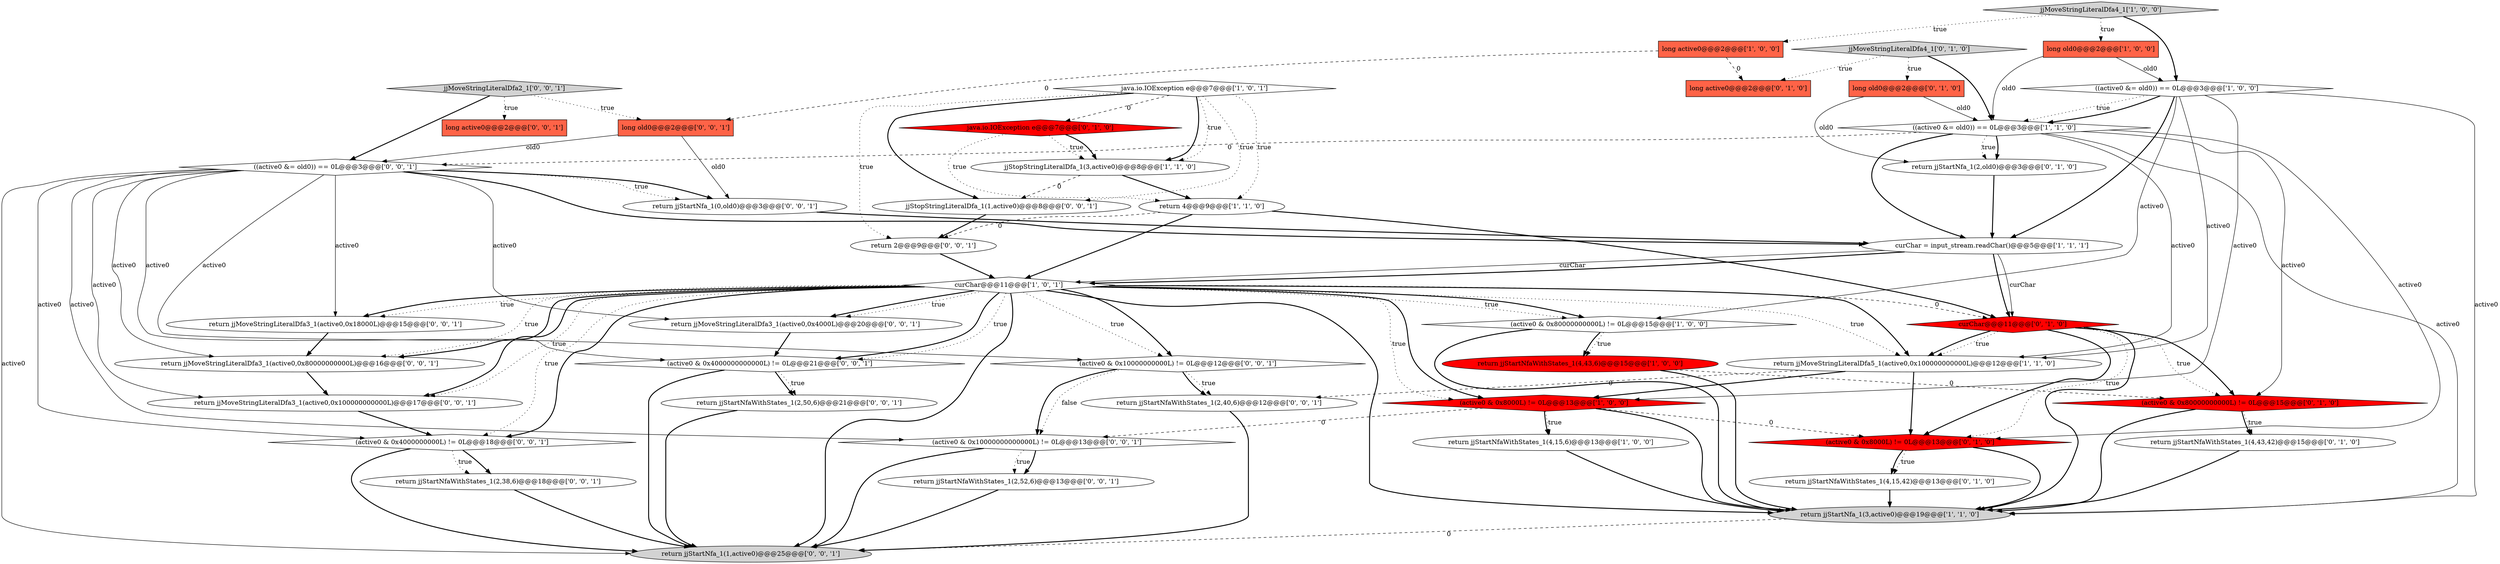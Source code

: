 digraph {
12 [style = filled, label = "return 4@@@9@@@['1', '1', '0']", fillcolor = white, shape = ellipse image = "AAA0AAABBB1BBB"];
25 [style = filled, label = "curChar@@@11@@@['0', '1', '0']", fillcolor = red, shape = diamond image = "AAA1AAABBB2BBB"];
21 [style = filled, label = "long active0@@@2@@@['0', '1', '0']", fillcolor = tomato, shape = box image = "AAA1AAABBB2BBB"];
45 [style = filled, label = "return jjMoveStringLiteralDfa3_1(active0,0x4000L)@@@20@@@['0', '0', '1']", fillcolor = white, shape = ellipse image = "AAA0AAABBB3BBB"];
22 [style = filled, label = "jjMoveStringLiteralDfa4_1['0', '1', '0']", fillcolor = lightgray, shape = diamond image = "AAA0AAABBB2BBB"];
42 [style = filled, label = "long old0@@@2@@@['0', '0', '1']", fillcolor = tomato, shape = box image = "AAA0AAABBB3BBB"];
33 [style = filled, label = "return jjMoveStringLiteralDfa3_1(active0,0x100000000000L)@@@17@@@['0', '0', '1']", fillcolor = white, shape = ellipse image = "AAA0AAABBB3BBB"];
1 [style = filled, label = "return jjStartNfa_1(3,active0)@@@19@@@['1', '1', '0']", fillcolor = lightgray, shape = ellipse image = "AAA0AAABBB1BBB"];
43 [style = filled, label = "return jjStartNfaWithStates_1(2,40,6)@@@12@@@['0', '0', '1']", fillcolor = white, shape = ellipse image = "AAA0AAABBB3BBB"];
8 [style = filled, label = "jjStopStringLiteralDfa_1(3,active0)@@@8@@@['1', '1', '0']", fillcolor = white, shape = ellipse image = "AAA0AAABBB1BBB"];
26 [style = filled, label = "return jjStartNfa_1(0,old0)@@@3@@@['0', '0', '1']", fillcolor = white, shape = ellipse image = "AAA0AAABBB3BBB"];
15 [style = filled, label = "long active0@@@2@@@['1', '0', '0']", fillcolor = tomato, shape = box image = "AAA1AAABBB1BBB"];
17 [style = filled, label = "return jjStartNfaWithStates_1(4,15,42)@@@13@@@['0', '1', '0']", fillcolor = white, shape = ellipse image = "AAA0AAABBB2BBB"];
30 [style = filled, label = "return jjStartNfaWithStates_1(2,52,6)@@@13@@@['0', '0', '1']", fillcolor = white, shape = ellipse image = "AAA0AAABBB3BBB"];
39 [style = filled, label = "long active0@@@2@@@['0', '0', '1']", fillcolor = tomato, shape = box image = "AAA0AAABBB3BBB"];
6 [style = filled, label = "((active0 &= old0)) == 0L@@@3@@@['1', '1', '0']", fillcolor = white, shape = diamond image = "AAA0AAABBB1BBB"];
18 [style = filled, label = "(active0 & 0x8000L) != 0L@@@13@@@['0', '1', '0']", fillcolor = red, shape = diamond image = "AAA1AAABBB2BBB"];
19 [style = filled, label = "java.io.IOException e@@@7@@@['0', '1', '0']", fillcolor = red, shape = diamond image = "AAA1AAABBB2BBB"];
0 [style = filled, label = "long old0@@@2@@@['1', '0', '0']", fillcolor = tomato, shape = box image = "AAA0AAABBB1BBB"];
9 [style = filled, label = "(active0 & 0x80000000000L) != 0L@@@15@@@['1', '0', '0']", fillcolor = white, shape = diamond image = "AAA0AAABBB1BBB"];
14 [style = filled, label = "return jjStartNfaWithStates_1(4,43,6)@@@15@@@['1', '0', '0']", fillcolor = red, shape = ellipse image = "AAA1AAABBB1BBB"];
5 [style = filled, label = "java.io.IOException e@@@7@@@['1', '0', '1']", fillcolor = white, shape = diamond image = "AAA0AAABBB1BBB"];
2 [style = filled, label = "return jjMoveStringLiteralDfa5_1(active0,0x100000000000L)@@@12@@@['1', '1', '0']", fillcolor = white, shape = ellipse image = "AAA0AAABBB1BBB"];
11 [style = filled, label = "return jjStartNfaWithStates_1(4,15,6)@@@13@@@['1', '0', '0']", fillcolor = white, shape = ellipse image = "AAA0AAABBB1BBB"];
38 [style = filled, label = "return 2@@@9@@@['0', '0', '1']", fillcolor = white, shape = ellipse image = "AAA0AAABBB3BBB"];
35 [style = filled, label = "jjMoveStringLiteralDfa2_1['0', '0', '1']", fillcolor = lightgray, shape = diamond image = "AAA0AAABBB3BBB"];
13 [style = filled, label = "(active0 & 0x8000L) != 0L@@@13@@@['1', '0', '0']", fillcolor = red, shape = diamond image = "AAA1AAABBB1BBB"];
28 [style = filled, label = "return jjStartNfa_1(1,active0)@@@25@@@['0', '0', '1']", fillcolor = lightgray, shape = ellipse image = "AAA0AAABBB3BBB"];
4 [style = filled, label = "curChar = input_stream.readChar()@@@5@@@['1', '1', '1']", fillcolor = white, shape = ellipse image = "AAA0AAABBB1BBB"];
31 [style = filled, label = "return jjMoveStringLiteralDfa3_1(active0,0x80000000000L)@@@16@@@['0', '0', '1']", fillcolor = white, shape = ellipse image = "AAA0AAABBB3BBB"];
24 [style = filled, label = "(active0 & 0x80000000000L) != 0L@@@15@@@['0', '1', '0']", fillcolor = red, shape = diamond image = "AAA1AAABBB2BBB"];
44 [style = filled, label = "return jjMoveStringLiteralDfa3_1(active0,0x18000L)@@@15@@@['0', '0', '1']", fillcolor = white, shape = ellipse image = "AAA0AAABBB3BBB"];
20 [style = filled, label = "long old0@@@2@@@['0', '1', '0']", fillcolor = tomato, shape = box image = "AAA0AAABBB2BBB"];
34 [style = filled, label = "(active0 & 0x10000000000000L) != 0L@@@13@@@['0', '0', '1']", fillcolor = white, shape = diamond image = "AAA0AAABBB3BBB"];
29 [style = filled, label = "jjStopStringLiteralDfa_1(1,active0)@@@8@@@['0', '0', '1']", fillcolor = white, shape = ellipse image = "AAA0AAABBB3BBB"];
23 [style = filled, label = "return jjStartNfaWithStates_1(4,43,42)@@@15@@@['0', '1', '0']", fillcolor = white, shape = ellipse image = "AAA0AAABBB2BBB"];
16 [style = filled, label = "return jjStartNfa_1(2,old0)@@@3@@@['0', '1', '0']", fillcolor = white, shape = ellipse image = "AAA0AAABBB2BBB"];
36 [style = filled, label = "(active0 & 0x4000000000L) != 0L@@@18@@@['0', '0', '1']", fillcolor = white, shape = diamond image = "AAA0AAABBB3BBB"];
3 [style = filled, label = "((active0 &= old0)) == 0L@@@3@@@['1', '0', '0']", fillcolor = white, shape = diamond image = "AAA0AAABBB1BBB"];
32 [style = filled, label = "return jjStartNfaWithStates_1(2,50,6)@@@21@@@['0', '0', '1']", fillcolor = white, shape = ellipse image = "AAA0AAABBB3BBB"];
41 [style = filled, label = "(active0 & 0x4000000000000L) != 0L@@@21@@@['0', '0', '1']", fillcolor = white, shape = diamond image = "AAA0AAABBB3BBB"];
27 [style = filled, label = "(active0 & 0x10000000000L) != 0L@@@12@@@['0', '0', '1']", fillcolor = white, shape = diamond image = "AAA0AAABBB3BBB"];
37 [style = filled, label = "return jjStartNfaWithStates_1(2,38,6)@@@18@@@['0', '0', '1']", fillcolor = white, shape = ellipse image = "AAA0AAABBB3BBB"];
40 [style = filled, label = "((active0 &= old0)) == 0L@@@3@@@['0', '0', '1']", fillcolor = white, shape = diamond image = "AAA0AAABBB3BBB"];
7 [style = filled, label = "jjMoveStringLiteralDfa4_1['1', '0', '0']", fillcolor = lightgray, shape = diamond image = "AAA0AAABBB1BBB"];
10 [style = filled, label = "curChar@@@11@@@['1', '0', '1']", fillcolor = white, shape = diamond image = "AAA0AAABBB1BBB"];
40->4 [style = bold, label=""];
14->24 [style = dashed, label="0"];
12->38 [style = dashed, label="0"];
10->44 [style = dotted, label="true"];
25->1 [style = bold, label=""];
37->28 [style = bold, label=""];
4->25 [style = bold, label=""];
10->31 [style = dotted, label="true"];
36->28 [style = bold, label=""];
35->42 [style = dotted, label="true"];
5->12 [style = dotted, label="true"];
3->6 [style = dotted, label="true"];
10->41 [style = bold, label=""];
3->4 [style = bold, label=""];
40->34 [style = solid, label="active0"];
13->1 [style = bold, label=""];
25->18 [style = dotted, label="true"];
41->28 [style = bold, label=""];
3->13 [style = solid, label="active0"];
5->38 [style = dotted, label="true"];
3->1 [style = solid, label="active0"];
12->10 [style = bold, label=""];
30->28 [style = bold, label=""];
9->14 [style = bold, label=""];
40->26 [style = bold, label=""];
5->29 [style = dotted, label="true"];
13->18 [style = dashed, label="0"];
6->24 [style = solid, label="active0"];
42->26 [style = solid, label="old0"];
40->36 [style = solid, label="active0"];
45->41 [style = bold, label=""];
5->29 [style = bold, label=""];
41->32 [style = bold, label=""];
10->31 [style = bold, label=""];
6->18 [style = solid, label="active0"];
40->26 [style = dotted, label="true"];
2->18 [style = bold, label=""];
26->4 [style = bold, label=""];
13->11 [style = bold, label=""];
25->2 [style = bold, label=""];
0->3 [style = solid, label="old0"];
2->43 [style = dashed, label="0"];
6->4 [style = bold, label=""];
25->24 [style = bold, label=""];
35->40 [style = bold, label=""];
40->33 [style = solid, label="active0"];
22->20 [style = dotted, label="true"];
10->44 [style = bold, label=""];
18->1 [style = bold, label=""];
31->33 [style = bold, label=""];
33->36 [style = bold, label=""];
10->45 [style = bold, label=""];
40->31 [style = solid, label="active0"];
10->2 [style = bold, label=""];
29->38 [style = bold, label=""];
6->2 [style = solid, label="active0"];
18->17 [style = dotted, label="true"];
36->37 [style = bold, label=""];
4->10 [style = solid, label="curChar"];
5->8 [style = dotted, label="true"];
9->1 [style = bold, label=""];
10->1 [style = bold, label=""];
3->2 [style = solid, label="active0"];
22->6 [style = bold, label=""];
27->34 [style = dotted, label="false"];
22->21 [style = dotted, label="true"];
4->10 [style = bold, label=""];
27->43 [style = bold, label=""];
17->1 [style = bold, label=""];
42->40 [style = solid, label="old0"];
25->18 [style = bold, label=""];
19->12 [style = dotted, label="true"];
25->24 [style = dotted, label="true"];
3->6 [style = bold, label=""];
15->21 [style = dashed, label="0"];
10->45 [style = dotted, label="true"];
10->41 [style = dotted, label="true"];
6->40 [style = dashed, label="0"];
1->28 [style = dashed, label="0"];
7->0 [style = dotted, label="true"];
10->9 [style = dotted, label="true"];
7->15 [style = dotted, label="true"];
40->27 [style = solid, label="active0"];
19->8 [style = dotted, label="true"];
36->37 [style = dotted, label="true"];
6->1 [style = solid, label="active0"];
34->28 [style = bold, label=""];
27->34 [style = bold, label=""];
24->23 [style = dotted, label="true"];
10->13 [style = dotted, label="true"];
10->13 [style = bold, label=""];
10->2 [style = dotted, label="true"];
41->32 [style = dotted, label="true"];
13->11 [style = dotted, label="true"];
40->45 [style = solid, label="active0"];
10->9 [style = bold, label=""];
10->33 [style = bold, label=""];
40->28 [style = solid, label="active0"];
24->1 [style = bold, label=""];
16->4 [style = bold, label=""];
25->2 [style = dotted, label="true"];
34->30 [style = dotted, label="true"];
5->19 [style = dashed, label="0"];
13->34 [style = dashed, label="0"];
40->41 [style = solid, label="active0"];
10->25 [style = dashed, label="0"];
8->12 [style = bold, label=""];
44->31 [style = bold, label=""];
8->29 [style = dashed, label="0"];
24->23 [style = bold, label=""];
35->39 [style = dotted, label="true"];
5->8 [style = bold, label=""];
27->43 [style = dotted, label="true"];
10->28 [style = bold, label=""];
11->1 [style = bold, label=""];
38->10 [style = bold, label=""];
10->27 [style = bold, label=""];
40->44 [style = solid, label="active0"];
18->17 [style = bold, label=""];
20->6 [style = solid, label="old0"];
10->33 [style = dotted, label="true"];
20->16 [style = solid, label="old0"];
34->30 [style = bold, label=""];
9->14 [style = dotted, label="true"];
19->8 [style = bold, label=""];
14->1 [style = bold, label=""];
7->3 [style = bold, label=""];
10->36 [style = bold, label=""];
43->28 [style = bold, label=""];
2->13 [style = bold, label=""];
15->42 [style = dashed, label="0"];
10->36 [style = dotted, label="true"];
6->16 [style = bold, label=""];
12->25 [style = bold, label=""];
3->9 [style = solid, label="active0"];
0->6 [style = solid, label="old0"];
23->1 [style = bold, label=""];
10->27 [style = dotted, label="true"];
4->25 [style = solid, label="curChar"];
32->28 [style = bold, label=""];
6->16 [style = dotted, label="true"];
}
